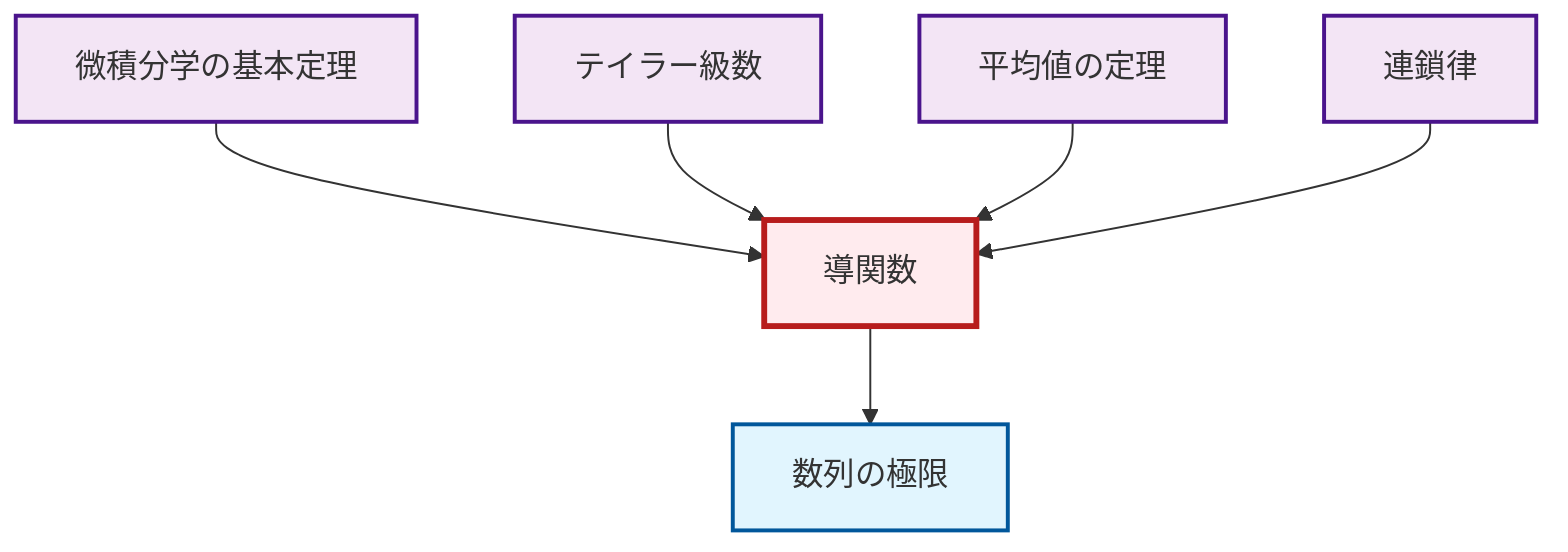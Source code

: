 graph TD
    classDef definition fill:#e1f5fe,stroke:#01579b,stroke-width:2px
    classDef theorem fill:#f3e5f5,stroke:#4a148c,stroke-width:2px
    classDef axiom fill:#fff3e0,stroke:#e65100,stroke-width:2px
    classDef example fill:#e8f5e9,stroke:#1b5e20,stroke-width:2px
    classDef current fill:#ffebee,stroke:#b71c1c,stroke-width:3px
    def-limit["数列の極限"]:::definition
    thm-fundamental-calculus["微積分学の基本定理"]:::theorem
    thm-taylor-series["テイラー級数"]:::theorem
    def-derivative["導関数"]:::definition
    thm-mean-value["平均値の定理"]:::theorem
    thm-chain-rule["連鎖律"]:::theorem
    thm-fundamental-calculus --> def-derivative
    def-derivative --> def-limit
    thm-taylor-series --> def-derivative
    thm-mean-value --> def-derivative
    thm-chain-rule --> def-derivative
    class def-derivative current